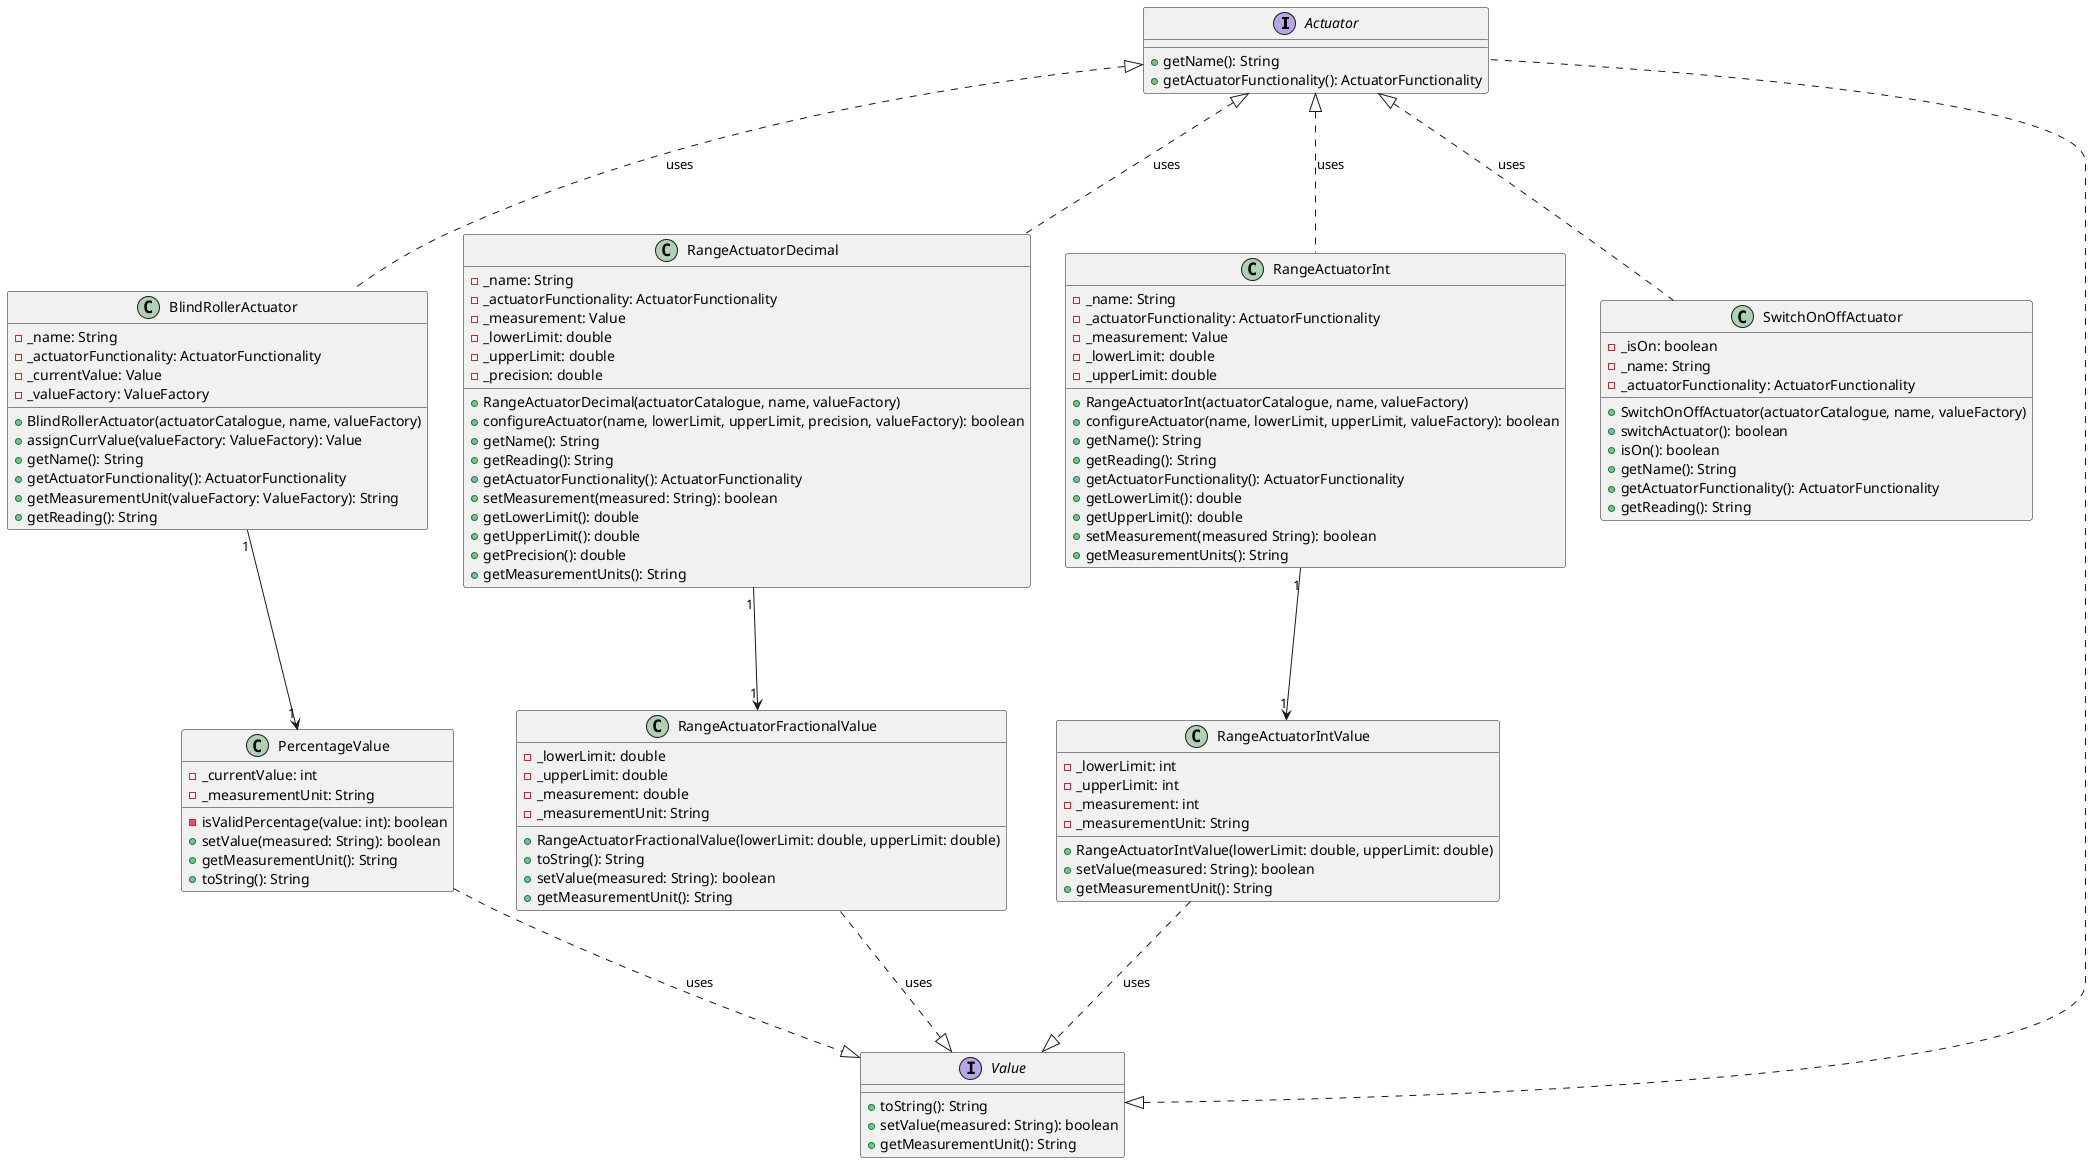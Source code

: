 @startuml
'https://plantuml.com/class-diagram

interface Actuator {
 + getName(): String
 + getActuatorFunctionality(): ActuatorFunctionality
}

interface Value {
 + toString(): String
 + setValue(measured: String): boolean
 + getMeasurementUnit(): String
}

class BlindRollerActuator {
  - _name: String
  - _actuatorFunctionality: ActuatorFunctionality
  - _currentValue: Value
  - _valueFactory: ValueFactory
  + BlindRollerActuator(actuatorCatalogue, name, valueFactory)
  + assignCurrValue(valueFactory: ValueFactory): Value
  + getName(): String
  + getActuatorFunctionality(): ActuatorFunctionality
  + getMeasurementUnit(valueFactory: ValueFactory): String
  + getReading(): String
}

class RangeActuatorDecimal {
  - _name: String
  - _actuatorFunctionality: ActuatorFunctionality
  - _measurement: Value
  - _lowerLimit: double
  - _upperLimit: double
  - _precision: double
  + RangeActuatorDecimal(actuatorCatalogue, name, valueFactory)
  + configureActuator(name, lowerLimit, upperLimit, precision, valueFactory): boolean
  + getName(): String
  + getReading(): String
  + getActuatorFunctionality(): ActuatorFunctionality
  + setMeasurement(measured: String): boolean
  + getLowerLimit(): double
  + getUpperLimit(): double
  + getPrecision(): double
  + getMeasurementUnits(): String
}

class RangeActuatorInt {
  - _name: String
  - _actuatorFunctionality: ActuatorFunctionality
  - _measurement: Value
  - _lowerLimit: double
  - _upperLimit: double
  + RangeActuatorInt(actuatorCatalogue, name, valueFactory)
  + configureActuator(name, lowerLimit, upperLimit, valueFactory): boolean
  + getName(): String
  + getReading(): String
  + getActuatorFunctionality(): ActuatorFunctionality
  + getLowerLimit(): double
  + getUpperLimit(): double
  + setMeasurement(measured String): boolean
  + getMeasurementUnits(): String
}

class SwitchOnOffActuator {
  - _isOn: boolean
  - _name: String
  - _actuatorFunctionality: ActuatorFunctionality
  + SwitchOnOffActuator(actuatorCatalogue, name, valueFactory)
  + switchActuator(): boolean
  + isOn(): boolean
  + getName(): String
  + getActuatorFunctionality(): ActuatorFunctionality
  + getReading(): String
}

class PercentageValue {
  - _currentValue: int
  - _measurementUnit: String
  - isValidPercentage(value: int): boolean
  + setValue(measured: String): boolean
  + getMeasurementUnit(): String
  + toString(): String
}

class RangeActuatorFractionalValue {
  - _lowerLimit: double
  - _upperLimit: double
  - _measurement: double
  - _measurementUnit: String
  + RangeActuatorFractionalValue(lowerLimit: double, upperLimit: double)
  + toString(): String
  + setValue(measured: String): boolean
  + getMeasurementUnit(): String
}

class RangeActuatorIntValue {
  - _lowerLimit: int
  - _upperLimit: int
  - _measurement: int
  - _measurementUnit: String
  + RangeActuatorIntValue(lowerLimit: double, upperLimit: double)
  + setValue(measured: String): boolean
    + getMeasurementUnit(): String
}

Actuator -left..|> Value

BlindRollerActuator -up..|> Actuator: uses
RangeActuatorDecimal -up..|> Actuator: uses
RangeActuatorInt -up..|> Actuator: uses
SwitchOnOffActuator -up..|> Actuator: uses

PercentageValue -down..|> Value: uses
RangeActuatorFractionalValue -down..|> Value: uses
RangeActuatorIntValue -down..|> Value: uses

BlindRollerActuator "1" -down--> "1" PercentageValue
RangeActuatorDecimal "1" -down--> "1" RangeActuatorFractionalValue
RangeActuatorInt "1" -down--> "1" RangeActuatorIntValue


@enduml